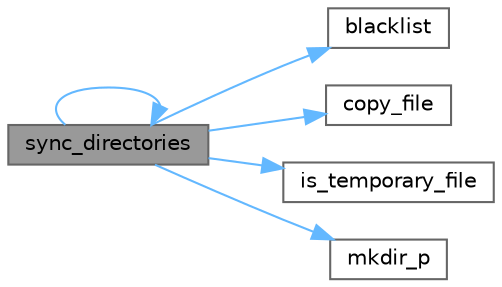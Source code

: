 digraph "sync_directories"
{
 // LATEX_PDF_SIZE
  bgcolor="transparent";
  edge [fontname=Helvetica,fontsize=10,labelfontname=Helvetica,labelfontsize=10];
  node [fontname=Helvetica,fontsize=10,shape=box,height=0.2,width=0.4];
  rankdir="LR";
  Node1 [id="Node000001",label="sync_directories",height=0.2,width=0.4,color="gray40", fillcolor="grey60", style="filled", fontcolor="black",tooltip="Recursively synchronizes two directories."];
  Node1 -> Node2 [id="edge1_Node000001_Node000002",color="steelblue1",style="solid",tooltip=" "];
  Node2 [id="Node000002",label="blacklist",height=0.2,width=0.4,color="grey40", fillcolor="white", style="filled",URL="$utils_8c.html#adea68d9f366b7b0090fa791745b22d2b",tooltip="Check whether a file or directory is blacklisted."];
  Node1 -> Node3 [id="edge2_Node000001_Node000003",color="steelblue1",style="solid",tooltip=" "];
  Node3 [id="Node000003",label="copy_file",height=0.2,width=0.4,color="grey40", fillcolor="white", style="filled",URL="$utils_8c.html#a53013572dd5eddea79ba70b96dd8fa47",tooltip="Copies a file from source path to the destination path."];
  Node1 -> Node4 [id="edge3_Node000001_Node000004",color="steelblue1",style="solid",tooltip=" "];
  Node4 [id="Node000004",label="is_temporary_file",height=0.2,width=0.4,color="grey40", fillcolor="white", style="filled",URL="$utils_8c.html#a231659ba0555e0d2d3db08f29c62cfaf",tooltip="Checks whether a file is considered temporary."];
  Node1 -> Node5 [id="edge4_Node000001_Node000005",color="steelblue1",style="solid",tooltip=" "];
  Node5 [id="Node000005",label="mkdir_p",height=0.2,width=0.4,color="grey40", fillcolor="white", style="filled",URL="$utils_8c.html#aab5e3cbbe46659075de35f7a5d425ca4",tooltip=" "];
  Node1 -> Node1 [id="edge5_Node000001_Node000001",color="steelblue1",style="solid",tooltip=" "];
}

